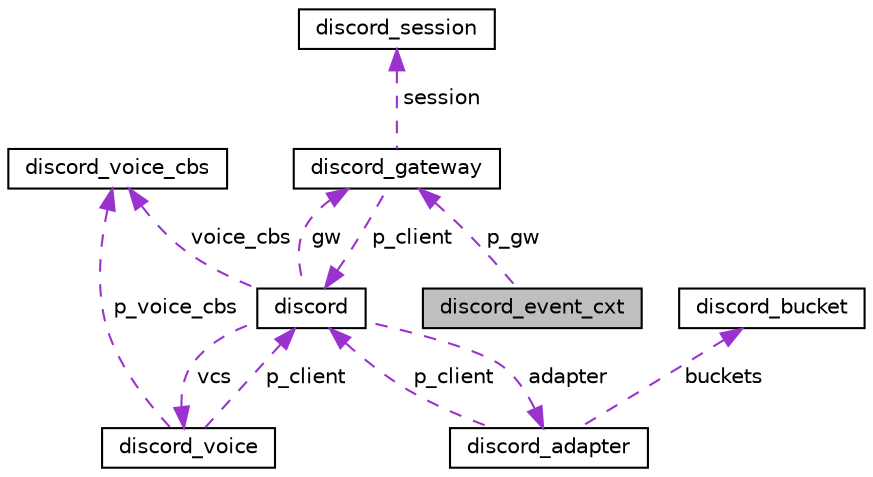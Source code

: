 digraph "discord_event_cxt"
{
 // LATEX_PDF_SIZE
  edge [fontname="Helvetica",fontsize="10",labelfontname="Helvetica",labelfontsize="10"];
  node [fontname="Helvetica",fontsize="10",shape=record];
  Node1 [label="discord_event_cxt",height=0.2,width=0.4,color="black", fillcolor="grey75", style="filled", fontcolor="black",tooltip=" "];
  Node2 -> Node1 [dir="back",color="darkorchid3",fontsize="10",style="dashed",label=" p_gw" ,fontname="Helvetica"];
  Node2 [label="discord_gateway",height=0.2,width=0.4,color="black", fillcolor="white", style="filled",URL="$structdiscord__gateway.html",tooltip="The handle used for establishing a Discord Gateway connection via WebSockets."];
  Node3 -> Node2 [dir="back",color="darkorchid3",fontsize="10",style="dashed",label=" p_client" ,fontname="Helvetica"];
  Node3 [label="discord",height=0.2,width=0.4,color="black", fillcolor="white", style="filled",URL="$structdiscord.html",tooltip="The Discord Client structure."];
  Node4 -> Node3 [dir="back",color="darkorchid3",fontsize="10",style="dashed",label=" voice_cbs" ,fontname="Helvetica"];
  Node4 [label="discord_voice_cbs",height=0.2,width=0.4,color="black", fillcolor="white", style="filled",URL="$structdiscord__voice__cbs.html",tooltip=" "];
  Node5 -> Node3 [dir="back",color="darkorchid3",fontsize="10",style="dashed",label=" adapter" ,fontname="Helvetica"];
  Node5 [label="discord_adapter",height=0.2,width=0.4,color="black", fillcolor="white", style="filled",URL="$structdiscord__adapter.html",tooltip="The handle used for performing HTTP Requests."];
  Node3 -> Node5 [dir="back",color="darkorchid3",fontsize="10",style="dashed",label=" p_client" ,fontname="Helvetica"];
  Node6 -> Node5 [dir="back",color="darkorchid3",fontsize="10",style="dashed",label=" buckets" ,fontname="Helvetica"];
  Node6 [label="discord_bucket",height=0.2,width=0.4,color="black", fillcolor="white", style="filled",URL="$structdiscord__bucket.html",tooltip="The bucket struct that will handle ratelimiting."];
  Node2 -> Node3 [dir="back",color="darkorchid3",fontsize="10",style="dashed",label=" gw" ,fontname="Helvetica"];
  Node7 -> Node3 [dir="back",color="darkorchid3",fontsize="10",style="dashed",label=" vcs" ,fontname="Helvetica"];
  Node7 [label="discord_voice",height=0.2,width=0.4,color="black", fillcolor="white", style="filled",URL="$structdiscord__voice.html",tooltip=" "];
  Node4 -> Node7 [dir="back",color="darkorchid3",fontsize="10",style="dashed",label=" p_voice_cbs" ,fontname="Helvetica"];
  Node3 -> Node7 [dir="back",color="darkorchid3",fontsize="10",style="dashed",label=" p_client" ,fontname="Helvetica"];
  Node8 -> Node2 [dir="back",color="darkorchid3",fontsize="10",style="dashed",label=" session" ,fontname="Helvetica"];
  Node8 [label="discord_session",height=0.2,width=0.4,color="black", fillcolor="white", style="filled",URL="$structdiscord__session.html",tooltip=" "];
}
